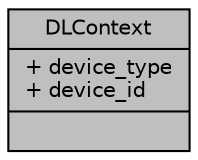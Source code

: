 digraph "DLContext"
{
 // LATEX_PDF_SIZE
  edge [fontname="Helvetica",fontsize="10",labelfontname="Helvetica",labelfontsize="10"];
  node [fontname="Helvetica",fontsize="10",shape=record];
  Node1 [label="{DLContext\n|+ device_type\l+ device_id\l|}",height=0.2,width=0.4,color="black", fillcolor="grey75", style="filled", fontcolor="black",tooltip="A Device context for Tensor and operator."];
}

